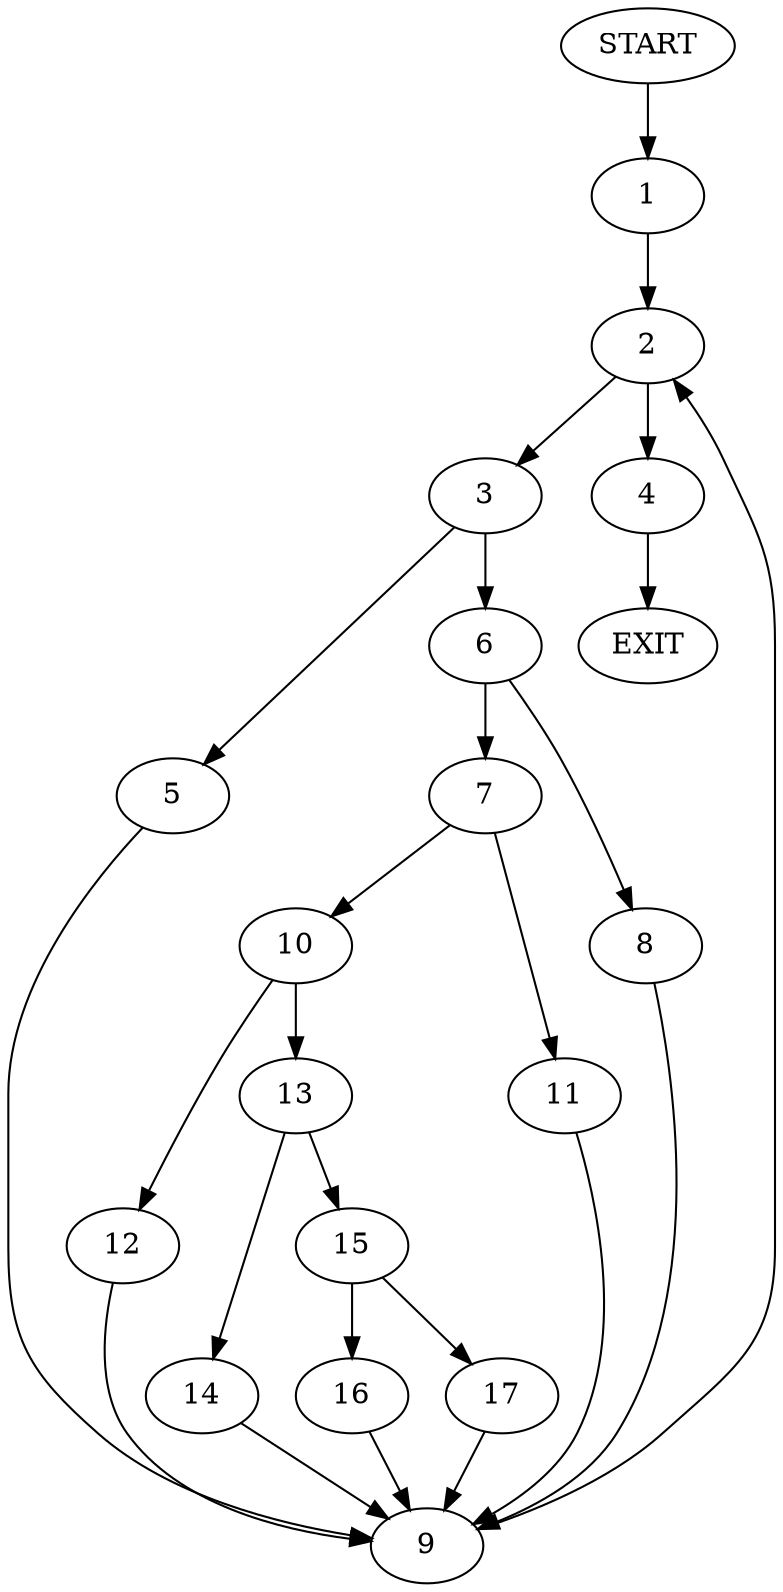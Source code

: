 digraph {
0 [label="START"]
18 [label="EXIT"]
0 -> 1
1 -> 2
2 -> 3
2 -> 4
4 -> 18
3 -> 5
3 -> 6
6 -> 7
6 -> 8
5 -> 9
9 -> 2
7 -> 10
7 -> 11
8 -> 9
11 -> 9
10 -> 12
10 -> 13
12 -> 9
13 -> 14
13 -> 15
14 -> 9
15 -> 16
15 -> 17
16 -> 9
17 -> 9
}
